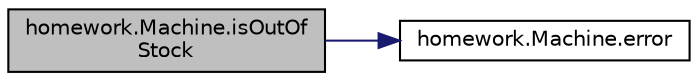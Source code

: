 digraph "homework.Machine.isOutOfStock"
{
  edge [fontname="Helvetica",fontsize="10",labelfontname="Helvetica",labelfontsize="10"];
  node [fontname="Helvetica",fontsize="10",shape=record];
  rankdir="LR";
  Node1 [label="homework.Machine.isOutOf\lStock",height=0.2,width=0.4,color="black", fillcolor="grey75", style="filled", fontcolor="black"];
  Node1 -> Node2 [color="midnightblue",fontsize="10",style="solid",fontname="Helvetica"];
  Node2 [label="homework.Machine.error",height=0.2,width=0.4,color="black", fillcolor="white", style="filled",URL="$classhomework_1_1_machine.html#a1d7f4ae53f4a73b94c1f7948637abe56"];
}
